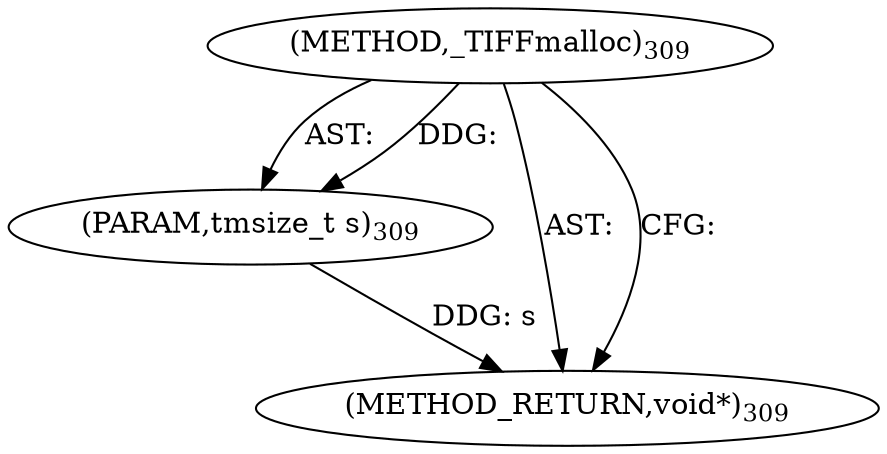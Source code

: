 digraph "_TIFFmalloc" {  
"8370" [label = <(METHOD,_TIFFmalloc)<SUB>309</SUB>> ]
"8371" [label = <(PARAM,tmsize_t s)<SUB>309</SUB>> ]
"8372" [label = <(METHOD_RETURN,void*)<SUB>309</SUB>> ]
  "8370" -> "8371"  [ label = "AST: "] 
  "8370" -> "8372"  [ label = "AST: "] 
  "8370" -> "8372"  [ label = "CFG: "] 
  "8371" -> "8372"  [ label = "DDG: s"] 
  "8370" -> "8371"  [ label = "DDG: "] 
}
